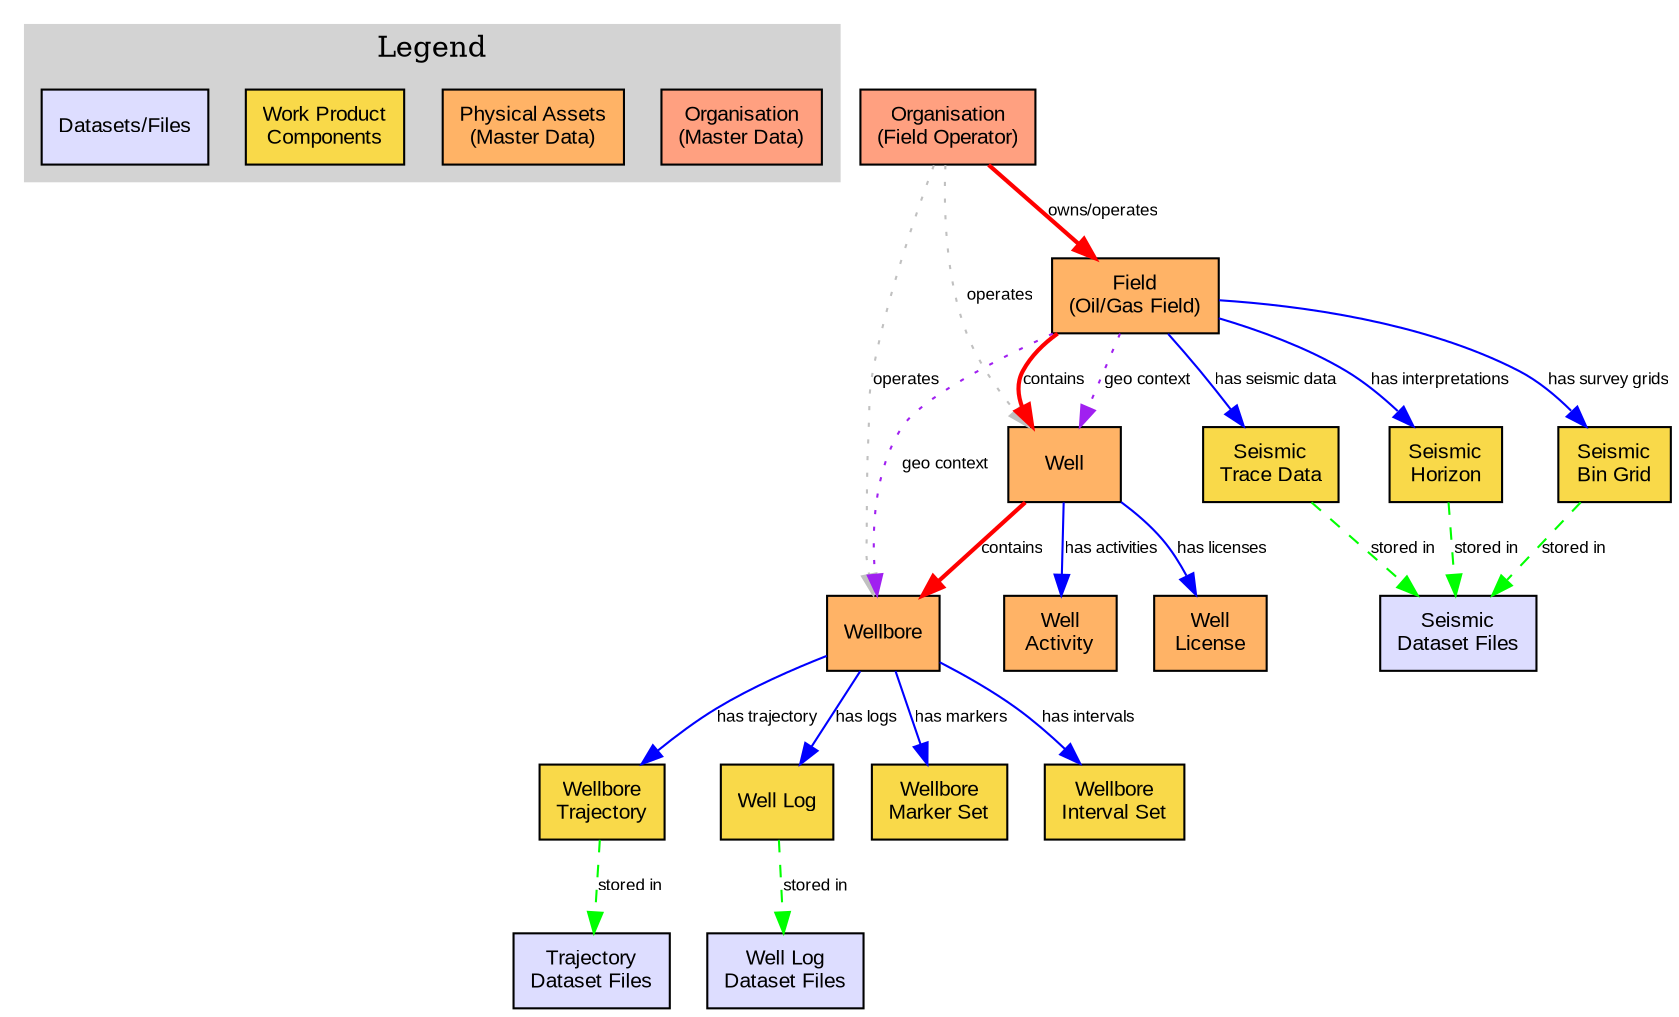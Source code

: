 digraph OSDU_Hierarchy {
    // Graph settings
    rankdir=TB;
    node [shape=box, style=filled, fontname="Arial", fontsize=10];
    edge [fontname="Arial", fontsize=8];
    
    // Color scheme
    subgraph cluster_legend {
        label="Legend";
        style=filled;
        color=lightgrey;
        
        org_legend [label="Organisation\n(Master Data)", fillcolor="#ffa080"];
        asset_legend [label="Physical Assets\n(Master Data)", fillcolor="#ffb366"];
        data_legend [label="Work Product\nComponents", fillcolor="#f9d949"];
        dataset_legend [label="Datasets/Files", fillcolor="#ddddff"];
    }
    
    // Top Level - Organisation
    Organisation [label="Organisation\n(Field Operator)", fillcolor="#ffa080"];
    
    // Asset Hierarchy
    Field [label="Field\n(Oil/Gas Field)", fillcolor="#ffb366"];
    Well [label="Well", fillcolor="#ffb366"];
    Wellbore [label="Wellbore", fillcolor="#ffb366"];
    
    // Field-level Data
    SeismicTraceData [label="Seismic\nTrace Data", fillcolor="#f9d949"];
    SeismicHorizon [label="Seismic\nHorizon", fillcolor="#f9d949"];
    SeismicBinGrid [label="Seismic\nBin Grid", fillcolor="#f9d949"];
    
    // Well-level Data  
    WellActivity [label="Well\nActivity", fillcolor="#ffb366"];
    WellLicense [label="Well\nLicense", fillcolor="#ffb366"];
    
    // Wellbore-level Data
    WellboreTrajectory [label="Wellbore\nTrajectory", fillcolor="#f9d949"];
    WellLog [label="Well Log", fillcolor="#f9d949"];
    WellboreMarkerSet [label="Wellbore\nMarker Set", fillcolor="#f9d949"];
    WellboreIntervalSet [label="Wellbore\nInterval Set", fillcolor="#f9d949"];
    
    // Dataset/File level
    SeismicFile [label="Seismic\nDataset Files", fillcolor="#ddddff"];
    WellLogFile [label="Well Log\nDataset Files", fillcolor="#ddddff"];
    TrajectoryFile [label="Trajectory\nDataset Files", fillcolor="#ddddff"];
    
    // Primary ownership/operational relationships
    Organisation -> Field [label="owns/operates", color=red, penwidth=2];
    Field -> Well [label="contains", color=red, penwidth=2];
    Well -> Wellbore [label="contains", color=red, penwidth=2];
    
    // Data relationships to assets
    Field -> SeismicTraceData [label="has seismic data", color=blue];
    Field -> SeismicHorizon [label="has interpretations", color=blue];
    Field -> SeismicBinGrid [label="has survey grids", color=blue];
    
    Well -> WellActivity [label="has activities", color=blue];
    Well -> WellLicense [label="has licenses", color=blue];
    
    Wellbore -> WellboreTrajectory [label="has trajectory", color=blue];
    Wellbore -> WellLog [label="has logs", color=blue];
    Wellbore -> WellboreMarkerSet [label="has markers", color=blue];
    Wellbore -> WellboreIntervalSet [label="has intervals", color=blue];
    
    // Data to file relationships
    SeismicTraceData -> SeismicFile [label="stored in", color=green, style=dashed];
    SeismicHorizon -> SeismicFile [label="stored in", color=green, style=dashed];
    SeismicBinGrid -> SeismicFile [label="stored in", color=green, style=dashed];
    
    WellLog -> WellLogFile [label="stored in", color=green, style=dashed];
    WellboreTrajectory -> TrajectoryFile [label="stored in", color=green, style=dashed];
    
    // Cross-references (dotted lines for context)
    Organisation -> Well [label="operates", style=dotted, color=gray];
    Organisation -> Wellbore [label="operates", style=dotted, color=gray];
    
    // Geo-context relationships
    Field -> Well [label="geo context", style=dotted, color=purple];
    Field -> Wellbore [label="geo context", style=dotted, color=purple];
}